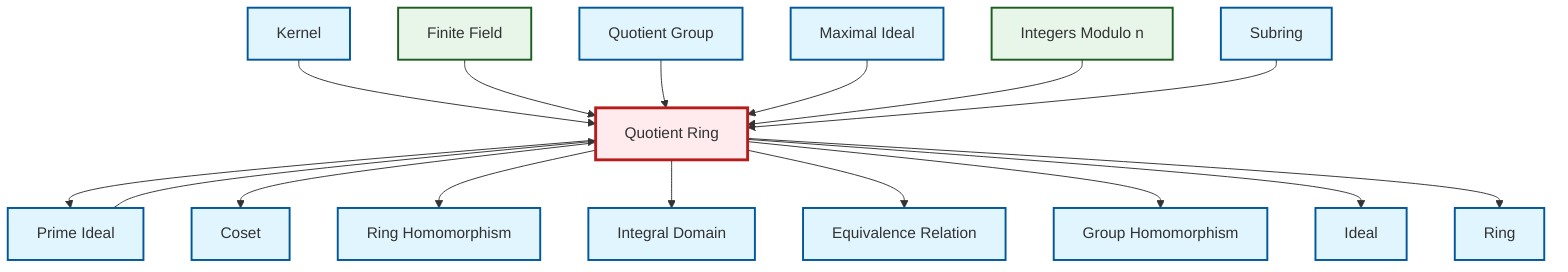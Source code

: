 graph TD
    classDef definition fill:#e1f5fe,stroke:#01579b,stroke-width:2px
    classDef theorem fill:#f3e5f5,stroke:#4a148c,stroke-width:2px
    classDef axiom fill:#fff3e0,stroke:#e65100,stroke-width:2px
    classDef example fill:#e8f5e9,stroke:#1b5e20,stroke-width:2px
    classDef current fill:#ffebee,stroke:#b71c1c,stroke-width:3px
    def-ideal["Ideal"]:::definition
    def-maximal-ideal["Maximal Ideal"]:::definition
    def-homomorphism["Group Homomorphism"]:::definition
    def-subring["Subring"]:::definition
    def-quotient-ring["Quotient Ring"]:::definition
    ex-quotient-integers-mod-n["Integers Modulo n"]:::example
    def-coset["Coset"]:::definition
    def-integral-domain["Integral Domain"]:::definition
    def-prime-ideal["Prime Ideal"]:::definition
    def-kernel["Kernel"]:::definition
    def-equivalence-relation["Equivalence Relation"]:::definition
    def-ring["Ring"]:::definition
    def-quotient-group["Quotient Group"]:::definition
    ex-finite-field["Finite Field"]:::example
    def-ring-homomorphism["Ring Homomorphism"]:::definition
    def-kernel --> def-quotient-ring
    def-quotient-ring --> def-prime-ideal
    def-quotient-ring --> def-coset
    def-quotient-ring --> def-ring-homomorphism
    ex-finite-field --> def-quotient-ring
    def-prime-ideal --> def-quotient-ring
    def-quotient-group --> def-quotient-ring
    def-quotient-ring --> def-integral-domain
    def-quotient-ring --> def-equivalence-relation
    def-quotient-ring --> def-homomorphism
    def-maximal-ideal --> def-quotient-ring
    ex-quotient-integers-mod-n --> def-quotient-ring
    def-quotient-ring --> def-ideal
    def-subring --> def-quotient-ring
    def-quotient-ring --> def-ring
    class def-quotient-ring current